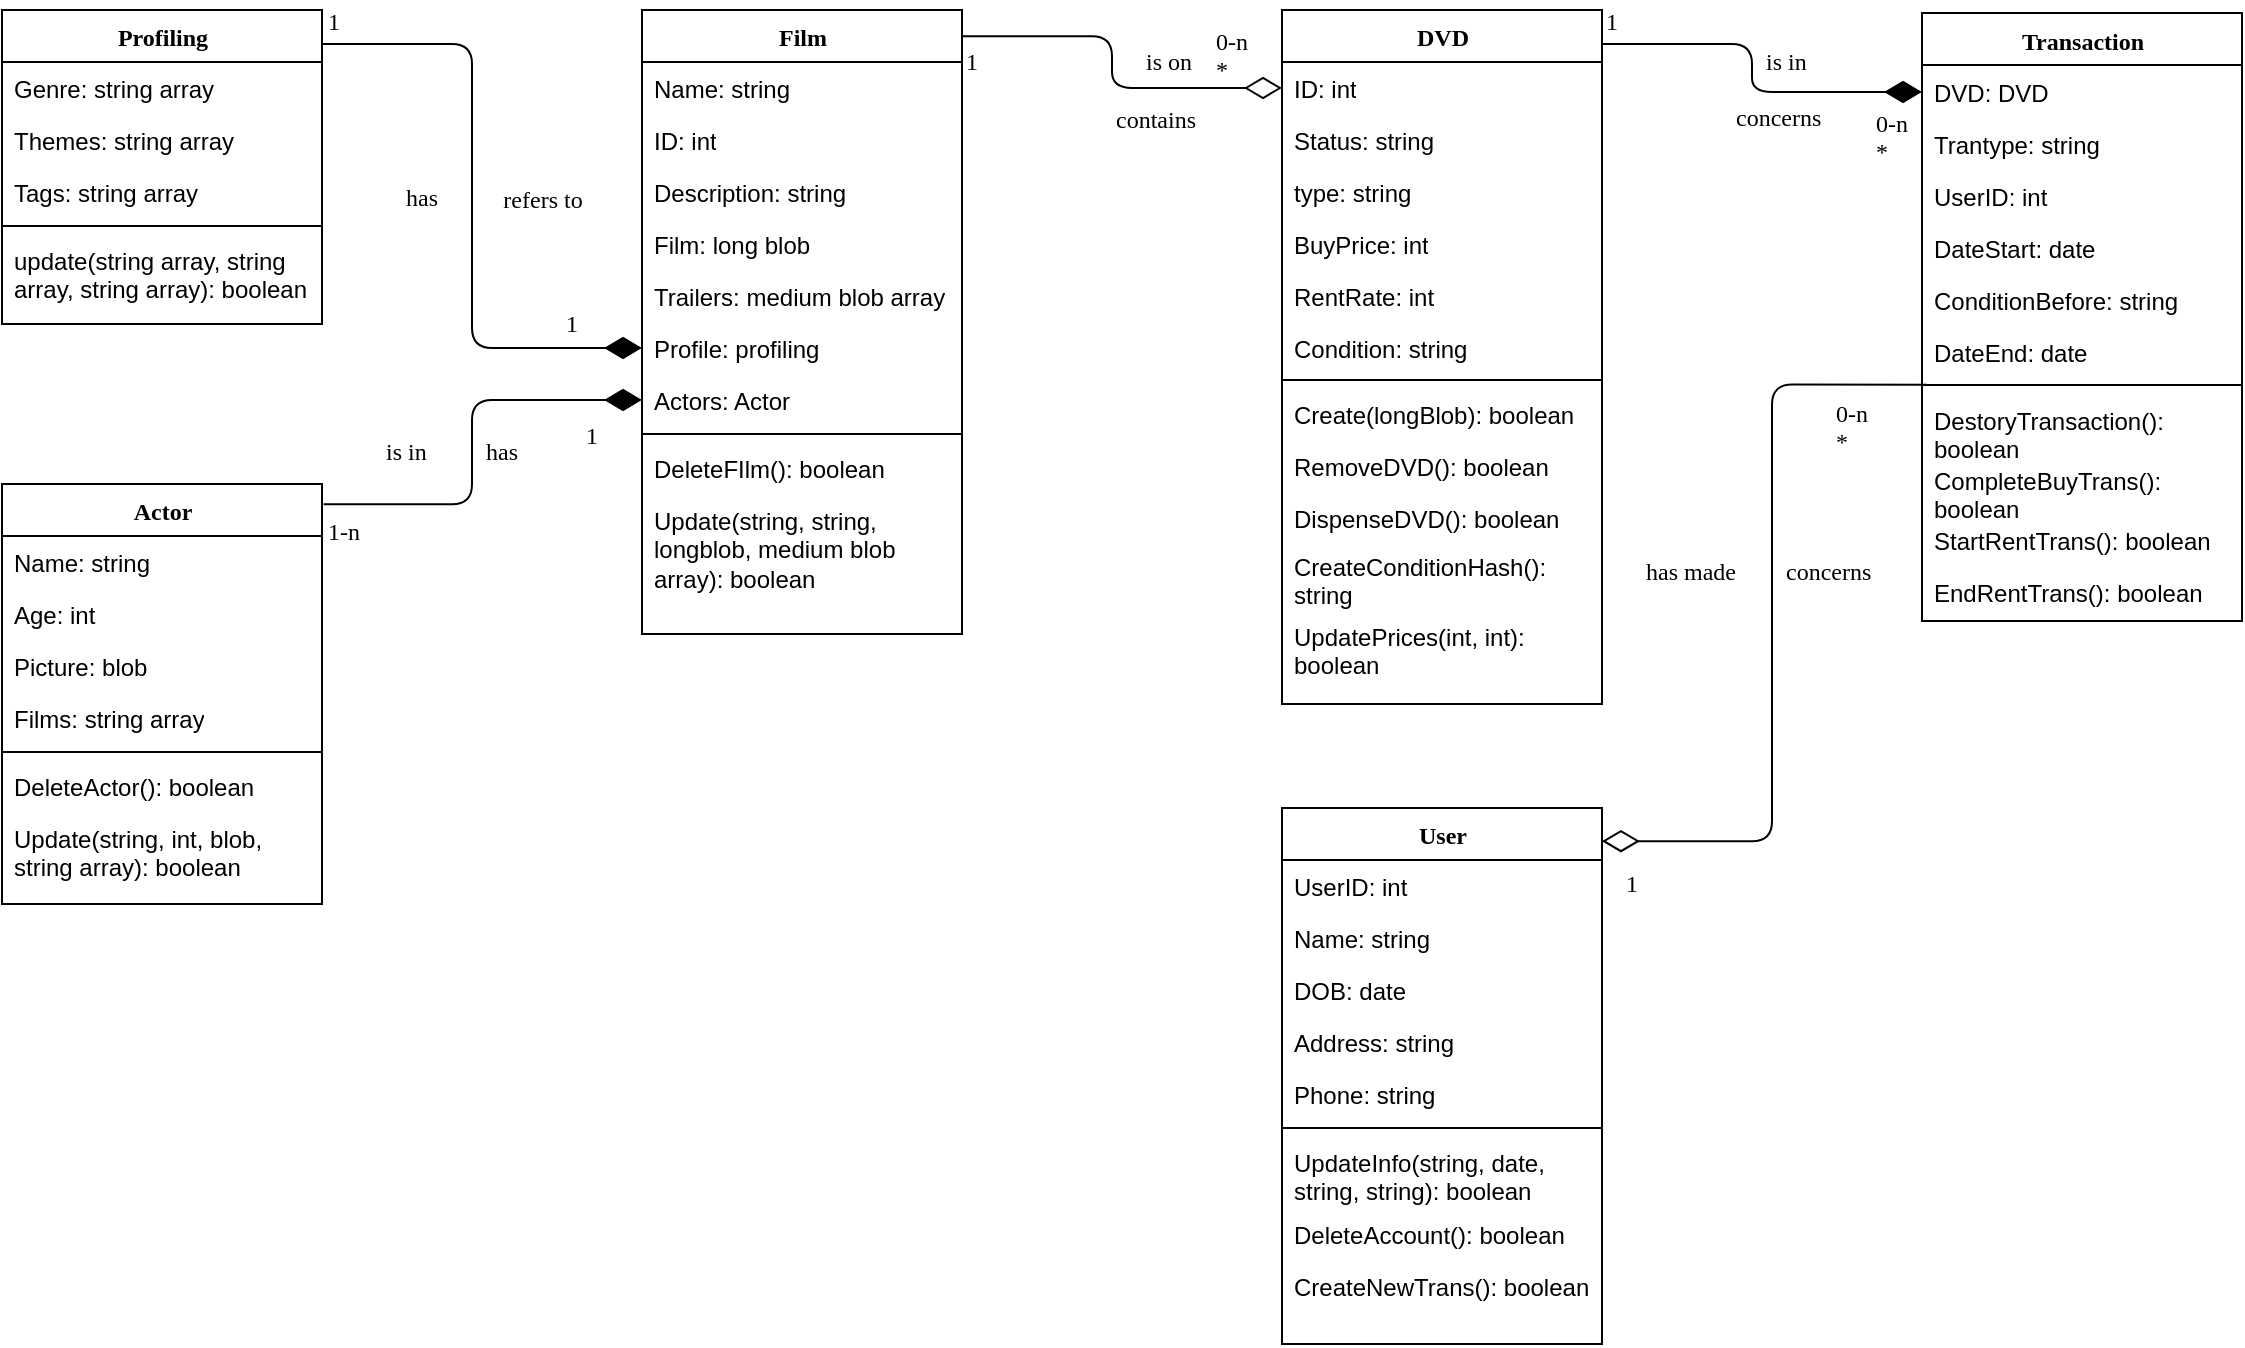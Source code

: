 <mxfile version="11.1.4" type="device"><diagram name="Page-1" id="9f46799a-70d6-7492-0946-bef42562c5a5"><mxGraphModel dx="2770" dy="1327" grid="1" gridSize="10" guides="1" tooltips="1" connect="1" arrows="1" fold="1" page="1" pageScale="1" pageWidth="1100" pageHeight="850" background="#ffffff" math="0" shadow="0"><root><mxCell id="0"/><mxCell id="1" parent="0"/><mxCell id="rgbxN0Ed7yoms3QcfJDA-22" style="edgeStyle=orthogonalEdgeStyle;orthogonalLoop=1;jettySize=auto;html=1;entryX=0;entryY=0.5;entryDx=0;entryDy=0;labelBackgroundColor=none;startFill=0;startSize=8;endArrow=diamondThin;endFill=0;endSize=16;fontFamily=Verdana;fontSize=12;exitX=1;exitY=0.042;exitDx=0;exitDy=0;exitPerimeter=0;" edge="1" parent="1" source="78961159f06e98e8-17" target="78961159f06e98e8-44"><mxGeometry relative="1" as="geometry"/></mxCell><mxCell id="78961159f06e98e8-17" value="Film" style="swimlane;html=1;fontStyle=1;align=center;verticalAlign=top;childLayout=stackLayout;horizontal=1;startSize=26;horizontalStack=0;resizeParent=1;resizeLast=0;collapsible=1;marginBottom=0;swimlaneFillColor=#ffffff;rounded=0;shadow=0;comic=0;labelBackgroundColor=none;strokeColor=#000000;strokeWidth=1;fillColor=none;fontFamily=Verdana;fontSize=12;fontColor=#000000;" parent="1" vertex="1"><mxGeometry x="410" y="83" width="160" height="312" as="geometry"/></mxCell><mxCell id="78961159f06e98e8-21" value="Name: string" style="text;html=1;strokeColor=none;fillColor=none;align=left;verticalAlign=top;spacingLeft=4;spacingRight=4;whiteSpace=wrap;overflow=hidden;rotatable=0;points=[[0,0.5],[1,0.5]];portConstraint=eastwest;" parent="78961159f06e98e8-17" vertex="1"><mxGeometry y="26" width="160" height="26" as="geometry"/></mxCell><mxCell id="78961159f06e98e8-23" value="ID: int" style="text;html=1;strokeColor=none;fillColor=none;align=left;verticalAlign=top;spacingLeft=4;spacingRight=4;whiteSpace=wrap;overflow=hidden;rotatable=0;points=[[0,0.5],[1,0.5]];portConstraint=eastwest;" parent="78961159f06e98e8-17" vertex="1"><mxGeometry y="52" width="160" height="26" as="geometry"/></mxCell><mxCell id="78961159f06e98e8-25" value="Description: string" style="text;html=1;strokeColor=none;fillColor=none;align=left;verticalAlign=top;spacingLeft=4;spacingRight=4;whiteSpace=wrap;overflow=hidden;rotatable=0;points=[[0,0.5],[1,0.5]];portConstraint=eastwest;" parent="78961159f06e98e8-17" vertex="1"><mxGeometry y="78" width="160" height="26" as="geometry"/></mxCell><mxCell id="78961159f06e98e8-26" value="Film: long blob" style="text;html=1;strokeColor=none;fillColor=none;align=left;verticalAlign=top;spacingLeft=4;spacingRight=4;whiteSpace=wrap;overflow=hidden;rotatable=0;points=[[0,0.5],[1,0.5]];portConstraint=eastwest;" parent="78961159f06e98e8-17" vertex="1"><mxGeometry y="104" width="160" height="26" as="geometry"/></mxCell><mxCell id="78961159f06e98e8-24" value="Trailers: medium blob array" style="text;html=1;strokeColor=none;fillColor=none;align=left;verticalAlign=top;spacingLeft=4;spacingRight=4;whiteSpace=wrap;overflow=hidden;rotatable=0;points=[[0,0.5],[1,0.5]];portConstraint=eastwest;" parent="78961159f06e98e8-17" vertex="1"><mxGeometry y="130" width="160" height="26" as="geometry"/></mxCell><mxCell id="78961159f06e98e8-20" value="Profile: profiling" style="text;html=1;strokeColor=none;fillColor=none;align=left;verticalAlign=top;spacingLeft=4;spacingRight=4;whiteSpace=wrap;overflow=hidden;rotatable=0;points=[[0,0.5],[1,0.5]];portConstraint=eastwest;" parent="78961159f06e98e8-17" vertex="1"><mxGeometry y="156" width="160" height="26" as="geometry"/></mxCell><mxCell id="rgbxN0Ed7yoms3QcfJDA-11" value="Actors: Actor" style="text;html=1;strokeColor=none;fillColor=none;align=left;verticalAlign=top;spacingLeft=4;spacingRight=4;whiteSpace=wrap;overflow=hidden;rotatable=0;points=[[0,0.5],[1,0.5]];portConstraint=eastwest;" vertex="1" parent="78961159f06e98e8-17"><mxGeometry y="182" width="160" height="26" as="geometry"/></mxCell><mxCell id="78961159f06e98e8-19" value="" style="line;html=1;strokeWidth=1;fillColor=none;align=left;verticalAlign=middle;spacingTop=-1;spacingLeft=3;spacingRight=3;rotatable=0;labelPosition=right;points=[];portConstraint=eastwest;" parent="78961159f06e98e8-17" vertex="1"><mxGeometry y="208" width="160" height="8" as="geometry"/></mxCell><mxCell id="rgbxN0Ed7yoms3QcfJDA-1" value="DeleteFIlm(): boolean" style="text;html=1;strokeColor=none;fillColor=none;align=left;verticalAlign=top;spacingLeft=4;spacingRight=4;whiteSpace=wrap;overflow=hidden;rotatable=0;points=[[0,0.5],[1,0.5]];portConstraint=eastwest;" vertex="1" parent="78961159f06e98e8-17"><mxGeometry y="216" width="160" height="26" as="geometry"/></mxCell><mxCell id="78961159f06e98e8-27" value="Update(string, string, longblob, medium blob array): boolean" style="text;html=1;strokeColor=none;fillColor=none;align=left;verticalAlign=top;spacingLeft=4;spacingRight=4;whiteSpace=wrap;overflow=hidden;rotatable=0;points=[[0,0.5],[1,0.5]];portConstraint=eastwest;" parent="78961159f06e98e8-17" vertex="1"><mxGeometry y="242" width="160" height="70" as="geometry"/></mxCell><mxCell id="rgbxN0Ed7yoms3QcfJDA-14" style="edgeStyle=orthogonalEdgeStyle;orthogonalLoop=1;jettySize=auto;html=1;entryX=0;entryY=0.5;entryDx=0;entryDy=0;labelBackgroundColor=none;startFill=0;startSize=8;endArrow=diamondThin;endFill=1;endSize=16;fontFamily=Verdana;fontSize=12;" edge="1" parent="1" source="78961159f06e98e8-30" target="78961159f06e98e8-20"><mxGeometry relative="1" as="geometry"><Array as="points"><mxPoint x="325" y="100"/><mxPoint x="325" y="252"/></Array></mxGeometry></mxCell><mxCell id="rgbxN0Ed7yoms3QcfJDA-15" value="refers to" style="text;html=1;resizable=0;points=[];align=center;verticalAlign=middle;labelBackgroundColor=#ffffff;fontSize=12;fontFamily=Verdana;" vertex="1" connectable="0" parent="rgbxN0Ed7yoms3QcfJDA-14"><mxGeometry x="-0.181" y="2" relative="1" as="geometry"><mxPoint x="32.5" y="25" as="offset"/></mxGeometry></mxCell><mxCell id="78961159f06e98e8-30" value="Profiling" style="swimlane;html=1;fontStyle=1;align=center;verticalAlign=top;childLayout=stackLayout;horizontal=1;startSize=26;horizontalStack=0;resizeParent=1;resizeLast=0;collapsible=1;marginBottom=0;swimlaneFillColor=#ffffff;rounded=0;shadow=0;comic=0;labelBackgroundColor=none;strokeColor=#000000;strokeWidth=1;fillColor=none;fontFamily=Verdana;fontSize=12;fontColor=#000000;" parent="1" vertex="1"><mxGeometry x="90" y="83" width="160" height="157" as="geometry"/></mxCell><mxCell id="78961159f06e98e8-31" value="Genre: string array" style="text;html=1;strokeColor=none;fillColor=none;align=left;verticalAlign=top;spacingLeft=4;spacingRight=4;whiteSpace=wrap;overflow=hidden;rotatable=0;points=[[0,0.5],[1,0.5]];portConstraint=eastwest;" parent="78961159f06e98e8-30" vertex="1"><mxGeometry y="26" width="160" height="26" as="geometry"/></mxCell><mxCell id="78961159f06e98e8-32" value="Themes: string array" style="text;html=1;strokeColor=none;fillColor=none;align=left;verticalAlign=top;spacingLeft=4;spacingRight=4;whiteSpace=wrap;overflow=hidden;rotatable=0;points=[[0,0.5],[1,0.5]];portConstraint=eastwest;" parent="78961159f06e98e8-30" vertex="1"><mxGeometry y="52" width="160" height="26" as="geometry"/></mxCell><mxCell id="78961159f06e98e8-33" value="Tags: string array" style="text;html=1;strokeColor=none;fillColor=none;align=left;verticalAlign=top;spacingLeft=4;spacingRight=4;whiteSpace=wrap;overflow=hidden;rotatable=0;points=[[0,0.5],[1,0.5]];portConstraint=eastwest;" parent="78961159f06e98e8-30" vertex="1"><mxGeometry y="78" width="160" height="26" as="geometry"/></mxCell><mxCell id="78961159f06e98e8-38" value="" style="line;html=1;strokeWidth=1;fillColor=none;align=left;verticalAlign=middle;spacingTop=-1;spacingLeft=3;spacingRight=3;rotatable=0;labelPosition=right;points=[];portConstraint=eastwest;" parent="78961159f06e98e8-30" vertex="1"><mxGeometry y="104" width="160" height="8" as="geometry"/></mxCell><mxCell id="78961159f06e98e8-39" value="update(string array, string array, string array): boolean" style="text;html=1;strokeColor=none;fillColor=none;align=left;verticalAlign=top;spacingLeft=4;spacingRight=4;whiteSpace=wrap;overflow=hidden;rotatable=0;points=[[0,0.5],[1,0.5]];portConstraint=eastwest;" parent="78961159f06e98e8-30" vertex="1"><mxGeometry y="112" width="160" height="40" as="geometry"/></mxCell><mxCell id="rgbxN0Ed7yoms3QcfJDA-37" style="edgeStyle=orthogonalEdgeStyle;orthogonalLoop=1;jettySize=auto;html=1;labelBackgroundColor=none;startFill=0;startSize=8;endArrow=diamondThin;endFill=1;endSize=16;fontFamily=Verdana;fontSize=12;" edge="1" parent="1" source="78961159f06e98e8-43" target="78961159f06e98e8-70"><mxGeometry relative="1" as="geometry"><Array as="points"><mxPoint x="965" y="100"/><mxPoint x="965" y="124"/></Array></mxGeometry></mxCell><mxCell id="78961159f06e98e8-43" value="DVD" style="swimlane;html=1;fontStyle=1;align=center;verticalAlign=top;childLayout=stackLayout;horizontal=1;startSize=26;horizontalStack=0;resizeParent=1;resizeLast=0;collapsible=1;marginBottom=0;swimlaneFillColor=#ffffff;rounded=0;shadow=0;comic=0;labelBackgroundColor=none;strokeColor=#000000;strokeWidth=1;fillColor=none;fontFamily=Verdana;fontSize=12;fontColor=#000000;" parent="1" vertex="1"><mxGeometry x="730" y="83" width="160" height="347" as="geometry"/></mxCell><mxCell id="78961159f06e98e8-44" value="ID: int" style="text;html=1;strokeColor=none;fillColor=none;align=left;verticalAlign=top;spacingLeft=4;spacingRight=4;whiteSpace=wrap;overflow=hidden;rotatable=0;points=[[0,0.5],[1,0.5]];portConstraint=eastwest;" parent="78961159f06e98e8-43" vertex="1"><mxGeometry y="26" width="160" height="26" as="geometry"/></mxCell><mxCell id="78961159f06e98e8-45" value="Status: string" style="text;html=1;strokeColor=none;fillColor=none;align=left;verticalAlign=top;spacingLeft=4;spacingRight=4;whiteSpace=wrap;overflow=hidden;rotatable=0;points=[[0,0.5],[1,0.5]];portConstraint=eastwest;" parent="78961159f06e98e8-43" vertex="1"><mxGeometry y="52" width="160" height="26" as="geometry"/></mxCell><mxCell id="78961159f06e98e8-49" value="type: string" style="text;html=1;strokeColor=none;fillColor=none;align=left;verticalAlign=top;spacingLeft=4;spacingRight=4;whiteSpace=wrap;overflow=hidden;rotatable=0;points=[[0,0.5],[1,0.5]];portConstraint=eastwest;" parent="78961159f06e98e8-43" vertex="1"><mxGeometry y="78" width="160" height="26" as="geometry"/></mxCell><mxCell id="78961159f06e98e8-50" value="BuyPrice: int" style="text;html=1;strokeColor=none;fillColor=none;align=left;verticalAlign=top;spacingLeft=4;spacingRight=4;whiteSpace=wrap;overflow=hidden;rotatable=0;points=[[0,0.5],[1,0.5]];portConstraint=eastwest;" parent="78961159f06e98e8-43" vertex="1"><mxGeometry y="104" width="160" height="26" as="geometry"/></mxCell><mxCell id="rgbxN0Ed7yoms3QcfJDA-28" value="RentRate: int" style="text;html=1;strokeColor=none;fillColor=none;align=left;verticalAlign=top;spacingLeft=4;spacingRight=4;whiteSpace=wrap;overflow=hidden;rotatable=0;points=[[0,0.5],[1,0.5]];portConstraint=eastwest;" vertex="1" parent="78961159f06e98e8-43"><mxGeometry y="130" width="160" height="26" as="geometry"/></mxCell><mxCell id="rgbxN0Ed7yoms3QcfJDA-34" value="Condition: string" style="text;html=1;strokeColor=none;fillColor=none;align=left;verticalAlign=top;spacingLeft=4;spacingRight=4;whiteSpace=wrap;overflow=hidden;rotatable=0;points=[[0,0.5],[1,0.5]];portConstraint=eastwest;" vertex="1" parent="78961159f06e98e8-43"><mxGeometry y="156" width="160" height="25" as="geometry"/></mxCell><mxCell id="78961159f06e98e8-51" value="" style="line;html=1;strokeWidth=1;fillColor=none;align=left;verticalAlign=middle;spacingTop=-1;spacingLeft=3;spacingRight=3;rotatable=0;labelPosition=right;points=[];portConstraint=eastwest;" parent="78961159f06e98e8-43" vertex="1"><mxGeometry y="181" width="160" height="8" as="geometry"/></mxCell><mxCell id="78961159f06e98e8-52" value="Create(longBlob): boolean" style="text;html=1;strokeColor=none;fillColor=none;align=left;verticalAlign=top;spacingLeft=4;spacingRight=4;whiteSpace=wrap;overflow=hidden;rotatable=0;points=[[0,0.5],[1,0.5]];portConstraint=eastwest;" parent="78961159f06e98e8-43" vertex="1"><mxGeometry y="189" width="160" height="26" as="geometry"/></mxCell><mxCell id="rgbxN0Ed7yoms3QcfJDA-29" value="RemoveDVD(): boolean" style="text;html=1;strokeColor=none;fillColor=none;align=left;verticalAlign=top;spacingLeft=4;spacingRight=4;whiteSpace=wrap;overflow=hidden;rotatable=0;points=[[0,0.5],[1,0.5]];portConstraint=eastwest;" vertex="1" parent="78961159f06e98e8-43"><mxGeometry y="215" width="160" height="26" as="geometry"/></mxCell><mxCell id="78961159f06e98e8-53" value="DispenseDVD(): boolean&amp;nbsp;" style="text;html=1;strokeColor=none;fillColor=none;align=left;verticalAlign=top;spacingLeft=4;spacingRight=4;whiteSpace=wrap;overflow=hidden;rotatable=0;points=[[0,0.5],[1,0.5]];portConstraint=eastwest;" parent="78961159f06e98e8-43" vertex="1"><mxGeometry y="241" width="160" height="24" as="geometry"/></mxCell><mxCell id="rgbxN0Ed7yoms3QcfJDA-35" value="CreateConditionHash(): string" style="text;html=1;strokeColor=none;fillColor=none;align=left;verticalAlign=top;spacingLeft=4;spacingRight=4;whiteSpace=wrap;overflow=hidden;rotatable=0;points=[[0,0.5],[1,0.5]];portConstraint=eastwest;" vertex="1" parent="78961159f06e98e8-43"><mxGeometry y="265" width="160" height="35" as="geometry"/></mxCell><mxCell id="rgbxN0Ed7yoms3QcfJDA-45" value="UpdatePrices(int, int): boolean" style="text;html=1;strokeColor=none;fillColor=none;align=left;verticalAlign=top;spacingLeft=4;spacingRight=4;whiteSpace=wrap;overflow=hidden;rotatable=0;points=[[0,0.5],[1,0.5]];portConstraint=eastwest;" vertex="1" parent="78961159f06e98e8-43"><mxGeometry y="300" width="160" height="35" as="geometry"/></mxCell><mxCell id="rgbxN0Ed7yoms3QcfJDA-17" style="edgeStyle=orthogonalEdgeStyle;orthogonalLoop=1;jettySize=auto;html=1;entryX=0;entryY=0.5;entryDx=0;entryDy=0;labelBackgroundColor=none;startFill=0;startSize=8;endArrow=diamondThin;endFill=1;endSize=16;fontFamily=Verdana;fontSize=12;exitX=1.005;exitY=0.048;exitDx=0;exitDy=0;exitPerimeter=0;" edge="1" parent="1" source="78961159f06e98e8-56" target="rgbxN0Ed7yoms3QcfJDA-11"><mxGeometry relative="1" as="geometry"/></mxCell><mxCell id="78961159f06e98e8-56" value="Actor" style="swimlane;html=1;fontStyle=1;align=center;verticalAlign=top;childLayout=stackLayout;horizontal=1;startSize=26;horizontalStack=0;resizeParent=1;resizeLast=0;collapsible=1;marginBottom=0;swimlaneFillColor=#ffffff;rounded=0;shadow=0;comic=0;labelBackgroundColor=none;strokeColor=#000000;strokeWidth=1;fillColor=none;fontFamily=Verdana;fontSize=12;fontColor=#000000;" parent="1" vertex="1"><mxGeometry x="90" y="320" width="160" height="210" as="geometry"/></mxCell><mxCell id="78961159f06e98e8-57" value="Name: string" style="text;html=1;strokeColor=none;fillColor=none;align=left;verticalAlign=top;spacingLeft=4;spacingRight=4;whiteSpace=wrap;overflow=hidden;rotatable=0;points=[[0,0.5],[1,0.5]];portConstraint=eastwest;" parent="78961159f06e98e8-56" vertex="1"><mxGeometry y="26" width="160" height="26" as="geometry"/></mxCell><mxCell id="78961159f06e98e8-58" value="Age: int" style="text;html=1;strokeColor=none;fillColor=none;align=left;verticalAlign=top;spacingLeft=4;spacingRight=4;whiteSpace=wrap;overflow=hidden;rotatable=0;points=[[0,0.5],[1,0.5]];portConstraint=eastwest;" parent="78961159f06e98e8-56" vertex="1"><mxGeometry y="52" width="160" height="26" as="geometry"/></mxCell><mxCell id="78961159f06e98e8-59" value="Picture: blob" style="text;html=1;strokeColor=none;fillColor=none;align=left;verticalAlign=top;spacingLeft=4;spacingRight=4;whiteSpace=wrap;overflow=hidden;rotatable=0;points=[[0,0.5],[1,0.5]];portConstraint=eastwest;" parent="78961159f06e98e8-56" vertex="1"><mxGeometry y="78" width="160" height="26" as="geometry"/></mxCell><mxCell id="78961159f06e98e8-60" value="Films: string array" style="text;html=1;strokeColor=none;fillColor=none;align=left;verticalAlign=top;spacingLeft=4;spacingRight=4;whiteSpace=wrap;overflow=hidden;rotatable=0;points=[[0,0.5],[1,0.5]];portConstraint=eastwest;" parent="78961159f06e98e8-56" vertex="1"><mxGeometry y="104" width="160" height="26" as="geometry"/></mxCell><mxCell id="78961159f06e98e8-64" value="" style="line;html=1;strokeWidth=1;fillColor=none;align=left;verticalAlign=middle;spacingTop=-1;spacingLeft=3;spacingRight=3;rotatable=0;labelPosition=right;points=[];portConstraint=eastwest;" parent="78961159f06e98e8-56" vertex="1"><mxGeometry y="130" width="160" height="8" as="geometry"/></mxCell><mxCell id="78961159f06e98e8-65" value="DeleteActor(): boolean" style="text;html=1;strokeColor=none;fillColor=none;align=left;verticalAlign=top;spacingLeft=4;spacingRight=4;whiteSpace=wrap;overflow=hidden;rotatable=0;points=[[0,0.5],[1,0.5]];portConstraint=eastwest;" parent="78961159f06e98e8-56" vertex="1"><mxGeometry y="138" width="160" height="26" as="geometry"/></mxCell><mxCell id="78961159f06e98e8-66" value="Update(string, int, blob, string array): boolean" style="text;html=1;strokeColor=none;fillColor=none;align=left;verticalAlign=top;spacingLeft=4;spacingRight=4;whiteSpace=wrap;overflow=hidden;rotatable=0;points=[[0,0.5],[1,0.5]];portConstraint=eastwest;" parent="78961159f06e98e8-56" vertex="1"><mxGeometry y="164" width="160" height="46" as="geometry"/></mxCell><mxCell id="78961159f06e98e8-69" value="Transaction" style="swimlane;html=1;fontStyle=1;align=center;verticalAlign=top;childLayout=stackLayout;horizontal=1;startSize=26;horizontalStack=0;resizeParent=1;resizeLast=0;collapsible=1;marginBottom=0;swimlaneFillColor=#ffffff;rounded=0;shadow=0;comic=0;labelBackgroundColor=none;strokeColor=#000000;strokeWidth=1;fillColor=none;fontFamily=Verdana;fontSize=12;fontColor=#000000;" parent="1" vertex="1"><mxGeometry x="1050" y="84.5" width="160" height="304" as="geometry"/></mxCell><mxCell id="78961159f06e98e8-70" value="DVD: DVD" style="text;html=1;strokeColor=none;fillColor=none;align=left;verticalAlign=top;spacingLeft=4;spacingRight=4;whiteSpace=wrap;overflow=hidden;rotatable=0;points=[[0,0.5],[1,0.5]];portConstraint=eastwest;" parent="78961159f06e98e8-69" vertex="1"><mxGeometry y="26" width="160" height="26" as="geometry"/></mxCell><mxCell id="78961159f06e98e8-71" value="Trantype: string" style="text;html=1;strokeColor=none;fillColor=none;align=left;verticalAlign=top;spacingLeft=4;spacingRight=4;whiteSpace=wrap;overflow=hidden;rotatable=0;points=[[0,0.5],[1,0.5]];portConstraint=eastwest;" parent="78961159f06e98e8-69" vertex="1"><mxGeometry y="52" width="160" height="26" as="geometry"/></mxCell><mxCell id="78961159f06e98e8-72" value="UserID: int" style="text;html=1;strokeColor=none;fillColor=none;align=left;verticalAlign=top;spacingLeft=4;spacingRight=4;whiteSpace=wrap;overflow=hidden;rotatable=0;points=[[0,0.5],[1,0.5]];portConstraint=eastwest;" parent="78961159f06e98e8-69" vertex="1"><mxGeometry y="78" width="160" height="26" as="geometry"/></mxCell><mxCell id="78961159f06e98e8-74" value="DateStart: date" style="text;html=1;strokeColor=none;fillColor=none;align=left;verticalAlign=top;spacingLeft=4;spacingRight=4;whiteSpace=wrap;overflow=hidden;rotatable=0;points=[[0,0.5],[1,0.5]];portConstraint=eastwest;" parent="78961159f06e98e8-69" vertex="1"><mxGeometry y="104" width="160" height="26" as="geometry"/></mxCell><mxCell id="78961159f06e98e8-75" value="ConditionBefore: string" style="text;html=1;strokeColor=none;fillColor=none;align=left;verticalAlign=top;spacingLeft=4;spacingRight=4;whiteSpace=wrap;overflow=hidden;rotatable=0;points=[[0,0.5],[1,0.5]];portConstraint=eastwest;" parent="78961159f06e98e8-69" vertex="1"><mxGeometry y="130" width="160" height="26" as="geometry"/></mxCell><mxCell id="rgbxN0Ed7yoms3QcfJDA-44" value="DateEnd: date" style="text;html=1;strokeColor=none;fillColor=none;align=left;verticalAlign=top;spacingLeft=4;spacingRight=4;whiteSpace=wrap;overflow=hidden;rotatable=0;points=[[0,0.5],[1,0.5]];portConstraint=eastwest;" vertex="1" parent="78961159f06e98e8-69"><mxGeometry y="156" width="160" height="26" as="geometry"/></mxCell><mxCell id="78961159f06e98e8-77" value="" style="line;html=1;strokeWidth=1;fillColor=none;align=left;verticalAlign=middle;spacingTop=-1;spacingLeft=3;spacingRight=3;rotatable=0;labelPosition=right;points=[];portConstraint=eastwest;" parent="78961159f06e98e8-69" vertex="1"><mxGeometry y="182" width="160" height="8" as="geometry"/></mxCell><mxCell id="78961159f06e98e8-78" value="DestoryTransaction(): boolean" style="text;html=1;strokeColor=none;fillColor=none;align=left;verticalAlign=top;spacingLeft=4;spacingRight=4;whiteSpace=wrap;overflow=hidden;rotatable=0;points=[[0,0.5],[1,0.5]];portConstraint=eastwest;" parent="78961159f06e98e8-69" vertex="1"><mxGeometry y="190" width="160" height="30" as="geometry"/></mxCell><mxCell id="78961159f06e98e8-79" value="CompleteBuyTrans(): boolean" style="text;html=1;strokeColor=none;fillColor=none;align=left;verticalAlign=top;spacingLeft=4;spacingRight=4;whiteSpace=wrap;overflow=hidden;rotatable=0;points=[[0,0.5],[1,0.5]];portConstraint=eastwest;" parent="78961159f06e98e8-69" vertex="1"><mxGeometry y="220" width="160" height="30" as="geometry"/></mxCell><mxCell id="78961159f06e98e8-80" value="StartRentTrans(): boolean" style="text;html=1;strokeColor=none;fillColor=none;align=left;verticalAlign=top;spacingLeft=4;spacingRight=4;whiteSpace=wrap;overflow=hidden;rotatable=0;points=[[0,0.5],[1,0.5]];portConstraint=eastwest;" parent="78961159f06e98e8-69" vertex="1"><mxGeometry y="250" width="160" height="26" as="geometry"/></mxCell><mxCell id="78961159f06e98e8-81" value="EndRentTrans(): boolean" style="text;html=1;strokeColor=none;fillColor=none;align=left;verticalAlign=top;spacingLeft=4;spacingRight=4;whiteSpace=wrap;overflow=hidden;rotatable=0;points=[[0,0.5],[1,0.5]];portConstraint=eastwest;" parent="78961159f06e98e8-69" vertex="1"><mxGeometry y="276" width="160" height="26" as="geometry"/></mxCell><mxCell id="78961159f06e98e8-82" value="User" style="swimlane;html=1;fontStyle=1;align=center;verticalAlign=top;childLayout=stackLayout;horizontal=1;startSize=26;horizontalStack=0;resizeParent=1;resizeLast=0;collapsible=1;marginBottom=0;swimlaneFillColor=#ffffff;rounded=0;shadow=0;comic=0;labelBackgroundColor=none;strokeColor=#000000;strokeWidth=1;fillColor=none;fontFamily=Verdana;fontSize=12;fontColor=#000000;" parent="1" vertex="1"><mxGeometry x="730" y="482" width="160" height="268" as="geometry"/></mxCell><mxCell id="78961159f06e98e8-83" value="UserID: int" style="text;html=1;strokeColor=none;fillColor=none;align=left;verticalAlign=top;spacingLeft=4;spacingRight=4;whiteSpace=wrap;overflow=hidden;rotatable=0;points=[[0,0.5],[1,0.5]];portConstraint=eastwest;" parent="78961159f06e98e8-82" vertex="1"><mxGeometry y="26" width="160" height="26" as="geometry"/></mxCell><mxCell id="78961159f06e98e8-84" value="Name: string" style="text;html=1;strokeColor=none;fillColor=none;align=left;verticalAlign=top;spacingLeft=4;spacingRight=4;whiteSpace=wrap;overflow=hidden;rotatable=0;points=[[0,0.5],[1,0.5]];portConstraint=eastwest;" parent="78961159f06e98e8-82" vertex="1"><mxGeometry y="52" width="160" height="26" as="geometry"/></mxCell><mxCell id="78961159f06e98e8-85" value="DOB: date" style="text;html=1;strokeColor=none;fillColor=none;align=left;verticalAlign=top;spacingLeft=4;spacingRight=4;whiteSpace=wrap;overflow=hidden;rotatable=0;points=[[0,0.5],[1,0.5]];portConstraint=eastwest;" parent="78961159f06e98e8-82" vertex="1"><mxGeometry y="78" width="160" height="26" as="geometry"/></mxCell><mxCell id="78961159f06e98e8-86" value="Address: string" style="text;html=1;strokeColor=none;fillColor=none;align=left;verticalAlign=top;spacingLeft=4;spacingRight=4;whiteSpace=wrap;overflow=hidden;rotatable=0;points=[[0,0.5],[1,0.5]];portConstraint=eastwest;" parent="78961159f06e98e8-82" vertex="1"><mxGeometry y="104" width="160" height="26" as="geometry"/></mxCell><mxCell id="78961159f06e98e8-87" value="Phone: string" style="text;html=1;strokeColor=none;fillColor=none;align=left;verticalAlign=top;spacingLeft=4;spacingRight=4;whiteSpace=wrap;overflow=hidden;rotatable=0;points=[[0,0.5],[1,0.5]];portConstraint=eastwest;" parent="78961159f06e98e8-82" vertex="1"><mxGeometry y="130" width="160" height="26" as="geometry"/></mxCell><mxCell id="78961159f06e98e8-90" value="" style="line;html=1;strokeWidth=1;fillColor=none;align=left;verticalAlign=middle;spacingTop=-1;spacingLeft=3;spacingRight=3;rotatable=0;labelPosition=right;points=[];portConstraint=eastwest;" parent="78961159f06e98e8-82" vertex="1"><mxGeometry y="156" width="160" height="8" as="geometry"/></mxCell><mxCell id="78961159f06e98e8-91" value="UpdateInfo(string, date, string, string): boolean" style="text;html=1;strokeColor=none;fillColor=none;align=left;verticalAlign=top;spacingLeft=4;spacingRight=4;whiteSpace=wrap;overflow=hidden;rotatable=0;points=[[0,0.5],[1,0.5]];portConstraint=eastwest;" parent="78961159f06e98e8-82" vertex="1"><mxGeometry y="164" width="160" height="36" as="geometry"/></mxCell><mxCell id="78961159f06e98e8-94" value="DeleteAccount(): boolean" style="text;html=1;strokeColor=none;fillColor=none;align=left;verticalAlign=top;spacingLeft=4;spacingRight=4;whiteSpace=wrap;overflow=hidden;rotatable=0;points=[[0,0.5],[1,0.5]];portConstraint=eastwest;" parent="78961159f06e98e8-82" vertex="1"><mxGeometry y="200" width="160" height="26" as="geometry"/></mxCell><mxCell id="rgbxN0Ed7yoms3QcfJDA-54" value="CreateNewTrans(): boolean" style="text;html=1;strokeColor=none;fillColor=none;align=left;verticalAlign=top;spacingLeft=4;spacingRight=4;whiteSpace=wrap;overflow=hidden;rotatable=0;points=[[0,0.5],[1,0.5]];portConstraint=eastwest;" vertex="1" parent="78961159f06e98e8-82"><mxGeometry y="226" width="160" height="26" as="geometry"/></mxCell><mxCell id="rgbxN0Ed7yoms3QcfJDA-16" value="has" style="text;html=1;resizable=0;points=[];autosize=1;align=left;verticalAlign=top;spacingTop=-4;fontSize=12;fontFamily=Verdana;" vertex="1" parent="1"><mxGeometry x="290" y="167" width="40" height="20" as="geometry"/></mxCell><mxCell id="rgbxN0Ed7yoms3QcfJDA-18" value="is in" style="text;html=1;resizable=0;points=[];autosize=1;align=left;verticalAlign=top;spacingTop=-4;fontSize=12;fontFamily=Verdana;" vertex="1" parent="1"><mxGeometry x="280" y="294" width="40" height="20" as="geometry"/></mxCell><mxCell id="rgbxN0Ed7yoms3QcfJDA-21" value="has" style="text;html=1;resizable=0;points=[];autosize=1;align=left;verticalAlign=top;spacingTop=-4;fontSize=12;fontFamily=Verdana;" vertex="1" parent="1"><mxGeometry x="330" y="294" width="40" height="20" as="geometry"/></mxCell><mxCell id="rgbxN0Ed7yoms3QcfJDA-24" value="is on" style="text;html=1;resizable=0;points=[];autosize=1;align=left;verticalAlign=top;spacingTop=-4;fontSize=12;fontFamily=Verdana;" vertex="1" parent="1"><mxGeometry x="660" y="99" width="40" height="20" as="geometry"/></mxCell><mxCell id="rgbxN0Ed7yoms3QcfJDA-25" value="contains" style="text;html=1;resizable=0;points=[];autosize=1;align=left;verticalAlign=top;spacingTop=-4;fontSize=12;fontFamily=Verdana;" vertex="1" parent="1"><mxGeometry x="645" y="128" width="70" height="20" as="geometry"/></mxCell><mxCell id="rgbxN0Ed7yoms3QcfJDA-30" value="1" style="text;html=1;resizable=0;points=[];autosize=1;align=left;verticalAlign=top;spacingTop=-4;fontSize=12;fontFamily=Verdana;" vertex="1" parent="1"><mxGeometry x="251" y="79" width="20" height="20" as="geometry"/></mxCell><mxCell id="rgbxN0Ed7yoms3QcfJDA-31" value="1" style="text;html=1;resizable=0;points=[];autosize=1;align=left;verticalAlign=top;spacingTop=-4;fontSize=12;fontFamily=Verdana;" vertex="1" parent="1"><mxGeometry x="370" y="230" width="20" height="20" as="geometry"/></mxCell><mxCell id="rgbxN0Ed7yoms3QcfJDA-32" value="1" style="text;html=1;resizable=0;points=[];autosize=1;align=left;verticalAlign=top;spacingTop=-4;fontSize=12;fontFamily=Verdana;" vertex="1" parent="1"><mxGeometry x="380" y="286" width="20" height="20" as="geometry"/></mxCell><mxCell id="rgbxN0Ed7yoms3QcfJDA-33" value="1-n" style="text;html=1;resizable=0;points=[];autosize=1;align=left;verticalAlign=top;spacingTop=-4;fontSize=12;fontFamily=Verdana;" vertex="1" parent="1"><mxGeometry x="251" y="334" width="40" height="20" as="geometry"/></mxCell><mxCell id="rgbxN0Ed7yoms3QcfJDA-38" value="is in" style="text;html=1;resizable=0;points=[];autosize=1;align=left;verticalAlign=top;spacingTop=-4;fontSize=12;fontFamily=Verdana;" vertex="1" parent="1"><mxGeometry x="970" y="99" width="40" height="20" as="geometry"/></mxCell><mxCell id="rgbxN0Ed7yoms3QcfJDA-39" value="concerns" style="text;html=1;resizable=0;points=[];autosize=1;align=left;verticalAlign=top;spacingTop=-4;fontSize=12;fontFamily=Verdana;" vertex="1" parent="1"><mxGeometry x="955" y="126.5" width="70" height="20" as="geometry"/></mxCell><mxCell id="rgbxN0Ed7yoms3QcfJDA-40" value="1" style="text;html=1;resizable=0;points=[];autosize=1;align=left;verticalAlign=top;spacingTop=-4;fontSize=12;fontFamily=Verdana;" vertex="1" parent="1"><mxGeometry x="890" y="79" width="20" height="20" as="geometry"/></mxCell><mxCell id="rgbxN0Ed7yoms3QcfJDA-41" value="0-n&lt;br&gt;*" style="text;html=1;resizable=0;points=[];autosize=1;align=left;verticalAlign=top;spacingTop=-4;fontSize=12;fontFamily=Verdana;" vertex="1" parent="1"><mxGeometry x="1025" y="129.5" width="40" height="30" as="geometry"/></mxCell><mxCell id="rgbxN0Ed7yoms3QcfJDA-42" value="0-n&lt;br&gt;*" style="text;html=1;resizable=0;points=[];autosize=1;align=left;verticalAlign=top;spacingTop=-4;fontSize=12;fontFamily=Verdana;" vertex="1" parent="1"><mxGeometry x="695" y="89" width="40" height="30" as="geometry"/></mxCell><mxCell id="rgbxN0Ed7yoms3QcfJDA-43" value="1" style="text;html=1;resizable=0;points=[];autosize=1;align=left;verticalAlign=top;spacingTop=-4;fontSize=12;fontFamily=Verdana;" vertex="1" parent="1"><mxGeometry x="570" y="99" width="20" height="20" as="geometry"/></mxCell><mxCell id="rgbxN0Ed7yoms3QcfJDA-46" style="edgeStyle=orthogonalEdgeStyle;orthogonalLoop=1;jettySize=auto;html=1;labelBackgroundColor=none;startFill=0;startSize=8;endArrow=diamondThin;endFill=0;endSize=16;fontFamily=Verdana;fontSize=12;exitX=0.016;exitY=0.479;exitDx=0;exitDy=0;exitPerimeter=0;entryX=1;entryY=0.062;entryDx=0;entryDy=0;entryPerimeter=0;" edge="1" parent="1" source="78961159f06e98e8-77" target="78961159f06e98e8-82"><mxGeometry relative="1" as="geometry"><mxPoint x="840" y="316.167" as="sourcePoint"/><mxPoint x="990" y="400" as="targetPoint"/></mxGeometry></mxCell><mxCell id="rgbxN0Ed7yoms3QcfJDA-47" value="concerns" style="text;html=1;resizable=0;points=[];autosize=1;align=left;verticalAlign=top;spacingTop=-4;fontSize=12;fontFamily=Verdana;" vertex="1" parent="1"><mxGeometry x="980" y="353.5" width="70" height="20" as="geometry"/></mxCell><mxCell id="rgbxN0Ed7yoms3QcfJDA-50" value="has made" style="text;html=1;resizable=0;points=[];autosize=1;align=left;verticalAlign=top;spacingTop=-4;fontSize=12;fontFamily=Verdana;" vertex="1" parent="1"><mxGeometry x="910" y="354" width="70" height="20" as="geometry"/></mxCell><mxCell id="rgbxN0Ed7yoms3QcfJDA-52" value="0-n&lt;br&gt;*" style="text;html=1;resizable=0;points=[];autosize=1;align=left;verticalAlign=top;spacingTop=-4;fontSize=12;fontFamily=Verdana;" vertex="1" parent="1"><mxGeometry x="1005" y="274.5" width="40" height="30" as="geometry"/></mxCell><mxCell id="rgbxN0Ed7yoms3QcfJDA-53" value="1" style="text;html=1;resizable=0;points=[];autosize=1;align=left;verticalAlign=top;spacingTop=-4;fontSize=12;fontFamily=Verdana;" vertex="1" parent="1"><mxGeometry x="900" y="510" width="20" height="20" as="geometry"/></mxCell></root></mxGraphModel></diagram></mxfile>